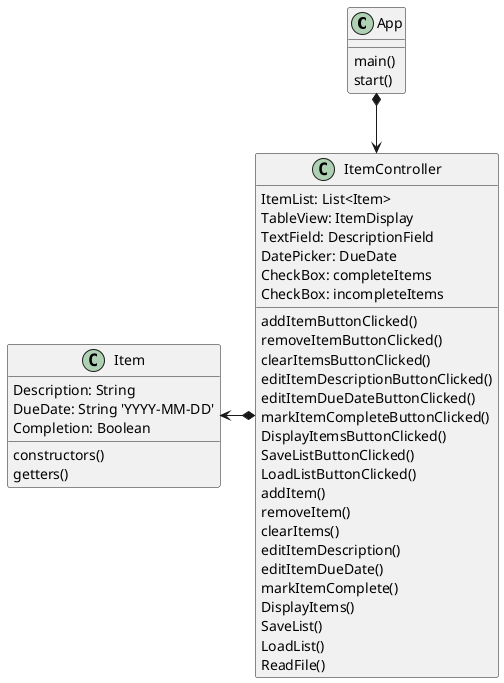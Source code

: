 @startuml
'https://plantuml.com/class-diagram

class App{
    main()
    start()
}

class ItemController{
    ItemList: List<Item>
    TableView: ItemDisplay
    TextField: DescriptionField
    DatePicker: DueDate
    CheckBox: completeItems
    CheckBox: incompleteItems
    addItemButtonClicked()
    removeItemButtonClicked()
    clearItemsButtonClicked()
    editItemDescriptionButtonClicked()
    editItemDueDateButtonClicked()
    markItemCompleteButtonClicked()
    DisplayItemsButtonClicked()
    SaveListButtonClicked()
    LoadListButtonClicked()
    addItem()
    removeItem()
    clearItems()
    editItemDescription()
    editItemDueDate()
    markItemComplete()
    DisplayItems()
    SaveList()
    LoadList()
    ReadFile()
}

class Item{
    Description: String
    DueDate: String 'YYYY-MM-DD'
    Completion: Boolean
    constructors()
    getters()
}

Item <-* ItemController
App *--> ItemController


@enduml